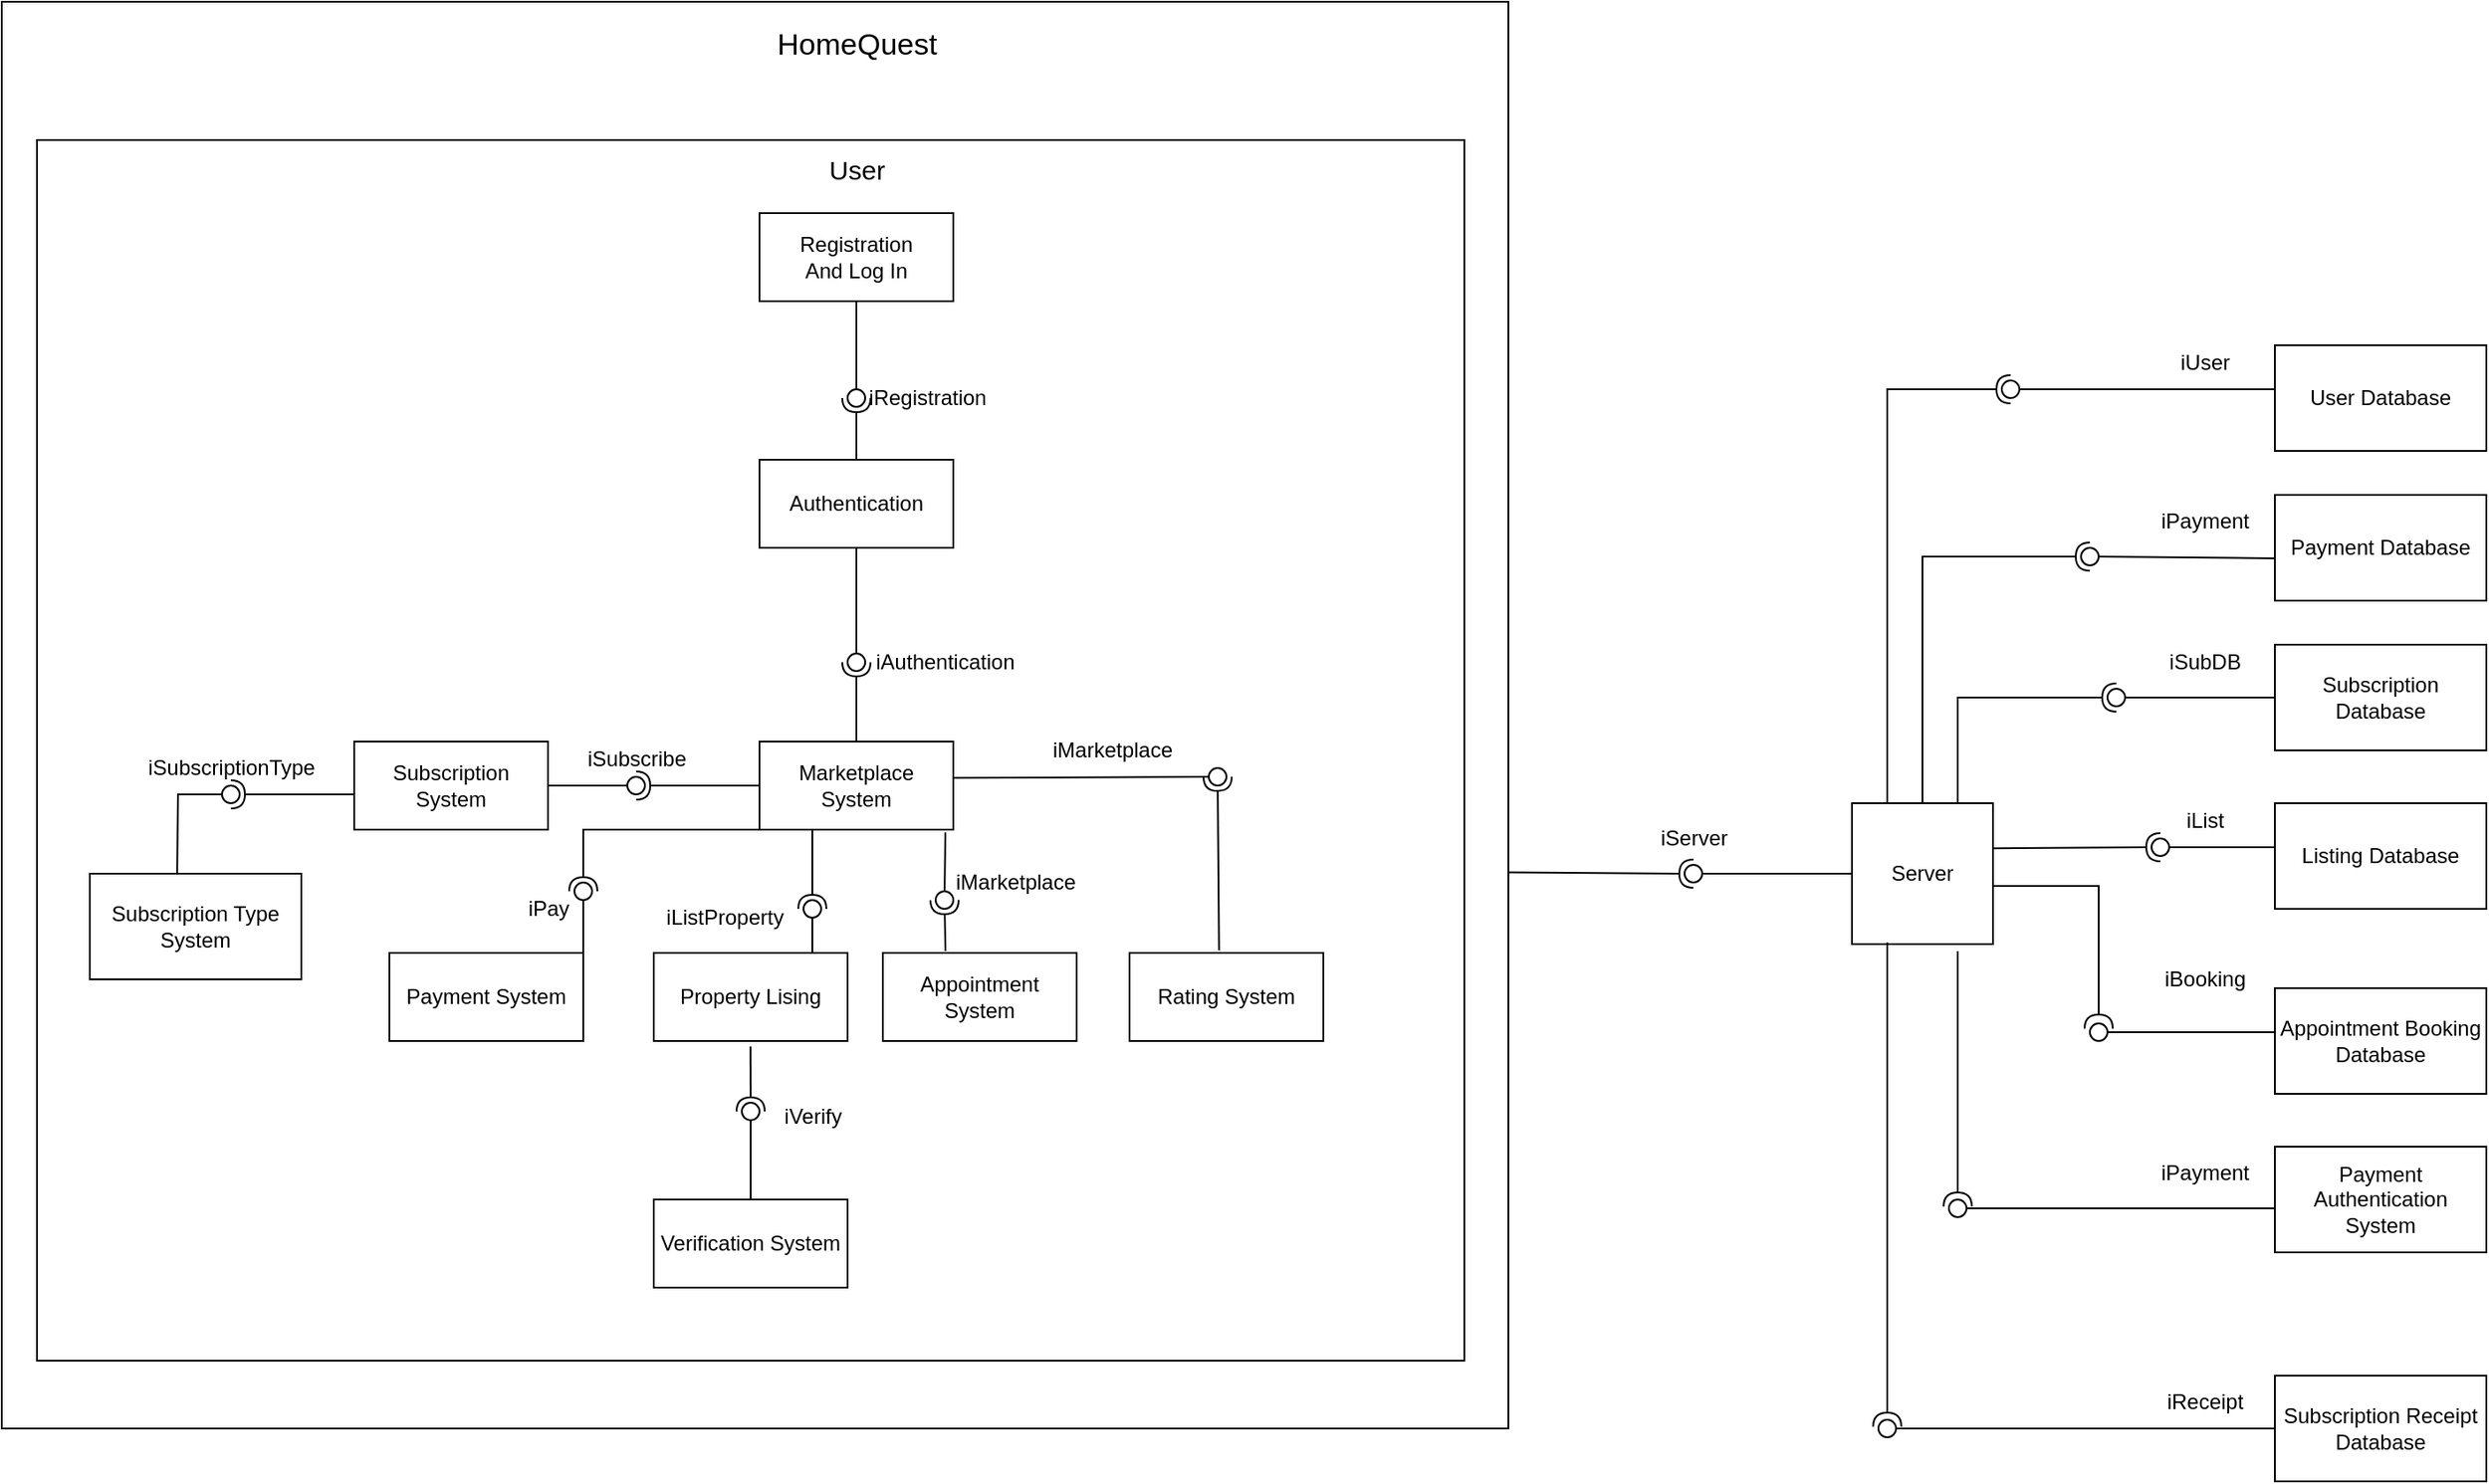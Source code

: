 <mxfile version="26.0.13">
  <diagram name="Page-1" id="56paEiwbnW-zMoiznNki">
    <mxGraphModel dx="1274" dy="1098" grid="0" gridSize="10" guides="1" tooltips="1" connect="1" arrows="1" fold="1" page="0" pageScale="1" pageWidth="827" pageHeight="1169" math="0" shadow="0">
      <root>
        <mxCell id="0" />
        <mxCell id="1" parent="0" />
        <mxCell id="qy9n9Ti7pwFm_AfbWaBd-8" value="Registration&lt;div&gt;And Log In&lt;/div&gt;" style="html=1;whiteSpace=wrap;" parent="1" vertex="1">
          <mxGeometry x="1280" y="220" width="110" height="50" as="geometry" />
        </mxCell>
        <mxCell id="qy9n9Ti7pwFm_AfbWaBd-9" value="Authentication" style="html=1;whiteSpace=wrap;" parent="1" vertex="1">
          <mxGeometry x="1280" y="360" width="110" height="50" as="geometry" />
        </mxCell>
        <mxCell id="qy9n9Ti7pwFm_AfbWaBd-10" value="Verification System" style="html=1;whiteSpace=wrap;" parent="1" vertex="1">
          <mxGeometry x="1220" y="780" width="110" height="50" as="geometry" />
        </mxCell>
        <mxCell id="qy9n9Ti7pwFm_AfbWaBd-11" value="Subscription System" style="html=1;whiteSpace=wrap;" parent="1" vertex="1">
          <mxGeometry x="1050" y="520" width="110" height="50" as="geometry" />
        </mxCell>
        <mxCell id="qy9n9Ti7pwFm_AfbWaBd-12" value="Property Lising" style="html=1;whiteSpace=wrap;" parent="1" vertex="1">
          <mxGeometry x="1220" y="640" width="110" height="50" as="geometry" />
        </mxCell>
        <mxCell id="qy9n9Ti7pwFm_AfbWaBd-14" value="Payment System" style="html=1;whiteSpace=wrap;" parent="1" vertex="1">
          <mxGeometry x="1070" y="640" width="110" height="50" as="geometry" />
        </mxCell>
        <mxCell id="qy9n9Ti7pwFm_AfbWaBd-15" value="Marketplace System" style="html=1;whiteSpace=wrap;" parent="1" vertex="1">
          <mxGeometry x="1280" y="520" width="110" height="50" as="geometry" />
        </mxCell>
        <mxCell id="qy9n9Ti7pwFm_AfbWaBd-16" value="" style="rounded=0;orthogonalLoop=1;jettySize=auto;html=1;endArrow=halfCircle;endFill=0;endSize=6;strokeWidth=1;sketch=0;exitX=0.5;exitY=0;exitDx=0;exitDy=0;" parent="1" source="qy9n9Ti7pwFm_AfbWaBd-9" target="qy9n9Ti7pwFm_AfbWaBd-18" edge="1">
          <mxGeometry relative="1" as="geometry">
            <mxPoint x="1344.75" y="360" as="sourcePoint" />
          </mxGeometry>
        </mxCell>
        <mxCell id="qy9n9Ti7pwFm_AfbWaBd-17" value="" style="rounded=0;orthogonalLoop=1;jettySize=auto;html=1;endArrow=oval;endFill=0;sketch=0;sourcePerimeterSpacing=0;targetPerimeterSpacing=0;endSize=10;exitX=0.5;exitY=1;exitDx=0;exitDy=0;" parent="1" source="qy9n9Ti7pwFm_AfbWaBd-8" target="qy9n9Ti7pwFm_AfbWaBd-18" edge="1">
          <mxGeometry relative="1" as="geometry">
            <mxPoint x="1351" y="270.0" as="sourcePoint" />
          </mxGeometry>
        </mxCell>
        <mxCell id="qy9n9Ti7pwFm_AfbWaBd-18" value="" style="ellipse;whiteSpace=wrap;html=1;align=center;aspect=fixed;fillColor=none;strokeColor=none;resizable=0;perimeter=centerPerimeter;rotatable=0;allowArrows=0;points=[];outlineConnect=1;" parent="1" vertex="1">
          <mxGeometry x="1330" y="320" width="10" height="10" as="geometry" />
        </mxCell>
        <mxCell id="qy9n9Ti7pwFm_AfbWaBd-19" value="iRegistration" style="text;html=1;align=center;verticalAlign=middle;resizable=0;points=[];autosize=1;strokeColor=none;fillColor=none;" parent="1" vertex="1">
          <mxGeometry x="1330" y="310" width="90" height="30" as="geometry" />
        </mxCell>
        <mxCell id="qy9n9Ti7pwFm_AfbWaBd-20" value="" style="rounded=0;orthogonalLoop=1;jettySize=auto;html=1;endArrow=halfCircle;endFill=0;endSize=6;strokeWidth=1;sketch=0;exitX=0.5;exitY=0;exitDx=0;exitDy=0;" parent="1" source="qy9n9Ti7pwFm_AfbWaBd-15" target="qy9n9Ti7pwFm_AfbWaBd-22" edge="1">
          <mxGeometry relative="1" as="geometry">
            <mxPoint x="1355" y="475" as="sourcePoint" />
          </mxGeometry>
        </mxCell>
        <mxCell id="qy9n9Ti7pwFm_AfbWaBd-21" value="" style="rounded=0;orthogonalLoop=1;jettySize=auto;html=1;endArrow=oval;endFill=0;sketch=0;sourcePerimeterSpacing=0;targetPerimeterSpacing=0;endSize=10;exitX=0.5;exitY=1;exitDx=0;exitDy=0;" parent="1" source="qy9n9Ti7pwFm_AfbWaBd-9" target="qy9n9Ti7pwFm_AfbWaBd-22" edge="1">
          <mxGeometry relative="1" as="geometry">
            <mxPoint x="1315" y="475" as="sourcePoint" />
          </mxGeometry>
        </mxCell>
        <mxCell id="qy9n9Ti7pwFm_AfbWaBd-22" value="" style="ellipse;whiteSpace=wrap;html=1;align=center;aspect=fixed;fillColor=none;strokeColor=none;resizable=0;perimeter=centerPerimeter;rotatable=0;allowArrows=0;points=[];outlineConnect=1;" parent="1" vertex="1">
          <mxGeometry x="1330" y="470" width="10" height="10" as="geometry" />
        </mxCell>
        <mxCell id="qy9n9Ti7pwFm_AfbWaBd-23" value="iAuthentication" style="text;html=1;align=center;verticalAlign=middle;resizable=0;points=[];autosize=1;strokeColor=none;fillColor=none;" parent="1" vertex="1">
          <mxGeometry x="1335" y="460" width="100" height="30" as="geometry" />
        </mxCell>
        <mxCell id="qy9n9Ti7pwFm_AfbWaBd-24" value="Rating System" style="html=1;whiteSpace=wrap;" parent="1" vertex="1">
          <mxGeometry x="1490" y="640" width="110" height="50" as="geometry" />
        </mxCell>
        <mxCell id="qy9n9Ti7pwFm_AfbWaBd-25" value="Appointment System" style="html=1;whiteSpace=wrap;" parent="1" vertex="1">
          <mxGeometry x="1350" y="640" width="110" height="50" as="geometry" />
        </mxCell>
        <mxCell id="qy9n9Ti7pwFm_AfbWaBd-30" value="" style="rounded=0;orthogonalLoop=1;jettySize=auto;html=1;endArrow=halfCircle;endFill=0;endSize=6;strokeWidth=1;sketch=0;exitX=0.499;exitY=1.063;exitDx=0;exitDy=0;exitPerimeter=0;" parent="1" source="qy9n9Ti7pwFm_AfbWaBd-12" edge="1">
          <mxGeometry relative="1" as="geometry">
            <mxPoint x="1295" y="755" as="sourcePoint" />
            <mxPoint x="1275" y="730" as="targetPoint" />
          </mxGeometry>
        </mxCell>
        <mxCell id="qy9n9Ti7pwFm_AfbWaBd-31" value="" style="rounded=0;orthogonalLoop=1;jettySize=auto;html=1;endArrow=oval;endFill=0;sketch=0;sourcePerimeterSpacing=0;targetPerimeterSpacing=0;endSize=10;exitX=0.5;exitY=0;exitDx=0;exitDy=0;" parent="1" source="qy9n9Ti7pwFm_AfbWaBd-10" edge="1">
          <mxGeometry relative="1" as="geometry">
            <mxPoint x="1255" y="755" as="sourcePoint" />
            <mxPoint x="1275" y="730" as="targetPoint" />
          </mxGeometry>
        </mxCell>
        <mxCell id="qy9n9Ti7pwFm_AfbWaBd-32" value="" style="ellipse;whiteSpace=wrap;html=1;align=center;aspect=fixed;fillColor=none;strokeColor=none;resizable=0;perimeter=centerPerimeter;rotatable=0;allowArrows=0;points=[];outlineConnect=1;" parent="1" vertex="1">
          <mxGeometry x="1270" y="750" width="10" height="10" as="geometry" />
        </mxCell>
        <mxCell id="qy9n9Ti7pwFm_AfbWaBd-33" value="" style="rounded=0;orthogonalLoop=1;jettySize=auto;html=1;endArrow=halfCircle;endFill=0;endSize=6;strokeWidth=1;sketch=0;exitX=0;exitY=1;exitDx=0;exitDy=0;entryX=0.1;entryY=0.217;entryDx=0;entryDy=0;entryPerimeter=0;" parent="1" source="qy9n9Ti7pwFm_AfbWaBd-15" target="qy9n9Ti7pwFm_AfbWaBd-35" edge="1">
          <mxGeometry relative="1" as="geometry">
            <mxPoint x="1200" y="605" as="sourcePoint" />
            <Array as="points">
              <mxPoint x="1180" y="570" />
            </Array>
          </mxGeometry>
        </mxCell>
        <mxCell id="qy9n9Ti7pwFm_AfbWaBd-34" value="" style="rounded=0;orthogonalLoop=1;jettySize=auto;html=1;endArrow=oval;endFill=0;sketch=0;sourcePerimeterSpacing=0;targetPerimeterSpacing=0;endSize=10;exitX=1;exitY=0;exitDx=0;exitDy=0;" parent="1" source="qy9n9Ti7pwFm_AfbWaBd-14" target="qy9n9Ti7pwFm_AfbWaBd-35" edge="1">
          <mxGeometry relative="1" as="geometry">
            <mxPoint x="1160" y="605" as="sourcePoint" />
          </mxGeometry>
        </mxCell>
        <mxCell id="qy9n9Ti7pwFm_AfbWaBd-35" value="" style="ellipse;whiteSpace=wrap;html=1;align=center;aspect=fixed;fillColor=none;strokeColor=none;resizable=0;perimeter=centerPerimeter;rotatable=0;allowArrows=0;points=[];outlineConnect=1;" parent="1" vertex="1">
          <mxGeometry x="1175" y="600" width="10" height="10" as="geometry" />
        </mxCell>
        <mxCell id="qy9n9Ti7pwFm_AfbWaBd-39" value="" style="rounded=0;orthogonalLoop=1;jettySize=auto;html=1;endArrow=halfCircle;endFill=0;endSize=6;strokeWidth=1;sketch=0;exitX=0;exitY=0.5;exitDx=0;exitDy=0;" parent="1" source="qy9n9Ti7pwFm_AfbWaBd-15" target="qy9n9Ti7pwFm_AfbWaBd-41" edge="1">
          <mxGeometry relative="1" as="geometry">
            <mxPoint x="1230" y="545" as="sourcePoint" />
          </mxGeometry>
        </mxCell>
        <mxCell id="qy9n9Ti7pwFm_AfbWaBd-40" value="" style="rounded=0;orthogonalLoop=1;jettySize=auto;html=1;endArrow=oval;endFill=0;sketch=0;sourcePerimeterSpacing=0;targetPerimeterSpacing=0;endSize=10;exitX=1;exitY=0.5;exitDx=0;exitDy=0;" parent="1" source="qy9n9Ti7pwFm_AfbWaBd-11" target="qy9n9Ti7pwFm_AfbWaBd-41" edge="1">
          <mxGeometry relative="1" as="geometry">
            <mxPoint x="1190" y="545" as="sourcePoint" />
          </mxGeometry>
        </mxCell>
        <mxCell id="qy9n9Ti7pwFm_AfbWaBd-41" value="" style="ellipse;whiteSpace=wrap;html=1;align=center;aspect=fixed;fillColor=none;strokeColor=none;resizable=0;perimeter=centerPerimeter;rotatable=0;allowArrows=0;points=[];outlineConnect=1;" parent="1" vertex="1">
          <mxGeometry x="1205" y="540" width="10" height="10" as="geometry" />
        </mxCell>
        <mxCell id="qy9n9Ti7pwFm_AfbWaBd-42" value="" style="rounded=0;orthogonalLoop=1;jettySize=auto;html=1;endArrow=halfCircle;endFill=0;endSize=6;strokeWidth=1;sketch=0;" parent="1" target="qy9n9Ti7pwFm_AfbWaBd-44" edge="1">
          <mxGeometry relative="1" as="geometry">
            <mxPoint x="1310" y="570" as="sourcePoint" />
          </mxGeometry>
        </mxCell>
        <mxCell id="qy9n9Ti7pwFm_AfbWaBd-43" value="" style="rounded=0;orthogonalLoop=1;jettySize=auto;html=1;endArrow=oval;endFill=0;sketch=0;sourcePerimeterSpacing=0;targetPerimeterSpacing=0;endSize=10;" parent="1" target="qy9n9Ti7pwFm_AfbWaBd-44" edge="1">
          <mxGeometry relative="1" as="geometry">
            <mxPoint x="1310" y="640" as="sourcePoint" />
          </mxGeometry>
        </mxCell>
        <mxCell id="qy9n9Ti7pwFm_AfbWaBd-44" value="" style="ellipse;whiteSpace=wrap;html=1;align=center;aspect=fixed;fillColor=none;strokeColor=none;resizable=0;perimeter=centerPerimeter;rotatable=0;allowArrows=0;points=[];outlineConnect=1;" parent="1" vertex="1">
          <mxGeometry x="1305" y="610" width="10" height="10" as="geometry" />
        </mxCell>
        <mxCell id="qy9n9Ti7pwFm_AfbWaBd-48" value="" style="rounded=0;orthogonalLoop=1;jettySize=auto;html=1;endArrow=halfCircle;endFill=0;endSize=6;strokeWidth=1;sketch=0;exitX=0.323;exitY=-0.021;exitDx=0;exitDy=0;exitPerimeter=0;" parent="1" source="qy9n9Ti7pwFm_AfbWaBd-25" edge="1">
          <mxGeometry relative="1" as="geometry">
            <mxPoint x="1365.01" y="636.7" as="sourcePoint" />
            <mxPoint x="1385.0" y="610" as="targetPoint" />
          </mxGeometry>
        </mxCell>
        <mxCell id="qy9n9Ti7pwFm_AfbWaBd-49" value="" style="rounded=0;orthogonalLoop=1;jettySize=auto;html=1;endArrow=oval;endFill=0;sketch=0;sourcePerimeterSpacing=0;targetPerimeterSpacing=0;endSize=10;exitX=0.959;exitY=1.033;exitDx=0;exitDy=0;exitPerimeter=0;" parent="1" source="qy9n9Ti7pwFm_AfbWaBd-15" target="qy9n9Ti7pwFm_AfbWaBd-50" edge="1">
          <mxGeometry relative="1" as="geometry">
            <mxPoint x="1365" y="610" as="sourcePoint" />
          </mxGeometry>
        </mxCell>
        <mxCell id="qy9n9Ti7pwFm_AfbWaBd-50" value="" style="ellipse;whiteSpace=wrap;html=1;align=center;aspect=fixed;fillColor=none;strokeColor=none;resizable=0;perimeter=centerPerimeter;rotatable=0;allowArrows=0;points=[];outlineConnect=1;" parent="1" vertex="1">
          <mxGeometry x="1380" y="605" width="10" height="10" as="geometry" />
        </mxCell>
        <mxCell id="qy9n9Ti7pwFm_AfbWaBd-51" value="" style="rounded=0;orthogonalLoop=1;jettySize=auto;html=1;endArrow=halfCircle;endFill=0;endSize=6;strokeWidth=1;sketch=0;exitX=0.462;exitY=-0.03;exitDx=0;exitDy=0;exitPerimeter=0;entryX=0.205;entryY=0.371;entryDx=0;entryDy=0;entryPerimeter=0;" parent="1" source="qy9n9Ti7pwFm_AfbWaBd-24" target="qy9n9Ti7pwFm_AfbWaBd-53" edge="1">
          <mxGeometry relative="1" as="geometry">
            <mxPoint x="1535" y="615" as="sourcePoint" />
            <mxPoint x="1541" y="550" as="targetPoint" />
          </mxGeometry>
        </mxCell>
        <mxCell id="qy9n9Ti7pwFm_AfbWaBd-52" value="" style="rounded=0;orthogonalLoop=1;jettySize=auto;html=1;endArrow=oval;endFill=0;sketch=0;sourcePerimeterSpacing=0;targetPerimeterSpacing=0;endSize=10;exitX=0.997;exitY=0.412;exitDx=0;exitDy=0;entryX=0.548;entryY=0.867;entryDx=0;entryDy=0;entryPerimeter=0;exitPerimeter=0;" parent="1" source="qy9n9Ti7pwFm_AfbWaBd-15" target="qy9n9Ti7pwFm_AfbWaBd-53" edge="1">
          <mxGeometry relative="1" as="geometry">
            <mxPoint x="1520" y="540" as="sourcePoint" />
            <mxPoint x="1540" y="550" as="targetPoint" />
          </mxGeometry>
        </mxCell>
        <mxCell id="qy9n9Ti7pwFm_AfbWaBd-53" value="" style="ellipse;whiteSpace=wrap;html=1;align=center;aspect=fixed;fillColor=none;strokeColor=none;resizable=0;perimeter=centerPerimeter;rotatable=0;allowArrows=0;points=[];outlineConnect=1;" parent="1" vertex="1">
          <mxGeometry x="1535" y="535" width="10" height="10" as="geometry" />
        </mxCell>
        <mxCell id="qy9n9Ti7pwFm_AfbWaBd-56" value="HomeQuest" style="text;html=1;align=center;verticalAlign=middle;resizable=0;points=[];autosize=1;strokeColor=none;fillColor=none;fontSize=17;" parent="1" vertex="1">
          <mxGeometry x="1280" y="110" width="110" height="30" as="geometry" />
        </mxCell>
        <mxCell id="qy9n9Ti7pwFm_AfbWaBd-57" value="User" style="text;html=1;align=center;verticalAlign=middle;resizable=0;points=[];autosize=1;strokeColor=none;fillColor=none;fontSize=15;" parent="1" vertex="1">
          <mxGeometry x="1305" y="180" width="60" height="30" as="geometry" />
        </mxCell>
        <mxCell id="qy9n9Ti7pwFm_AfbWaBd-96" style="edgeStyle=orthogonalEdgeStyle;rounded=0;orthogonalLoop=1;jettySize=auto;html=1;exitX=0.5;exitY=0;exitDx=0;exitDy=0;" parent="1" source="qy9n9Ti7pwFm_AfbWaBd-62" edge="1">
          <mxGeometry relative="1" as="geometry">
            <mxPoint x="1939.923" y="555" as="targetPoint" />
          </mxGeometry>
        </mxCell>
        <mxCell id="qy9n9Ti7pwFm_AfbWaBd-62" value="Server" style="whiteSpace=wrap;html=1;aspect=fixed;" parent="1" vertex="1">
          <mxGeometry x="1900" y="555" width="80" height="80" as="geometry" />
        </mxCell>
        <mxCell id="qy9n9Ti7pwFm_AfbWaBd-63" value="User Database" style="rounded=0;whiteSpace=wrap;html=1;" parent="1" vertex="1">
          <mxGeometry x="2140" y="295" width="120" height="60" as="geometry" />
        </mxCell>
        <mxCell id="qy9n9Ti7pwFm_AfbWaBd-64" value="Subscription Database" style="rounded=0;whiteSpace=wrap;html=1;" parent="1" vertex="1">
          <mxGeometry x="2140" y="465" width="120" height="60" as="geometry" />
        </mxCell>
        <mxCell id="qy9n9Ti7pwFm_AfbWaBd-65" value="Appointment Booking Database" style="rounded=0;whiteSpace=wrap;html=1;" parent="1" vertex="1">
          <mxGeometry x="2140" y="660" width="120" height="60" as="geometry" />
        </mxCell>
        <mxCell id="qy9n9Ti7pwFm_AfbWaBd-66" value="Payment Authentication System" style="rounded=0;whiteSpace=wrap;html=1;" parent="1" vertex="1">
          <mxGeometry x="2140" y="750" width="120" height="60" as="geometry" />
        </mxCell>
        <mxCell id="qy9n9Ti7pwFm_AfbWaBd-67" value="Subscription Receipt Database" style="rounded=0;whiteSpace=wrap;html=1;" parent="1" vertex="1">
          <mxGeometry x="2140" y="880" width="120" height="60" as="geometry" />
        </mxCell>
        <mxCell id="qy9n9Ti7pwFm_AfbWaBd-68" value="" style="rounded=0;orthogonalLoop=1;jettySize=auto;html=1;endArrow=halfCircle;endFill=0;endSize=6;strokeWidth=1;sketch=0;exitX=1;exitY=0.551;exitDx=0;exitDy=0;exitPerimeter=0;" parent="1" target="qy9n9Ti7pwFm_AfbWaBd-70" edge="1">
          <mxGeometry relative="1" as="geometry">
            <mxPoint x="1705.0" y="594.265" as="sourcePoint" />
          </mxGeometry>
        </mxCell>
        <mxCell id="qy9n9Ti7pwFm_AfbWaBd-69" value="" style="rounded=0;orthogonalLoop=1;jettySize=auto;html=1;endArrow=oval;endFill=0;sketch=0;sourcePerimeterSpacing=0;targetPerimeterSpacing=0;endSize=10;exitX=0;exitY=0.5;exitDx=0;exitDy=0;" parent="1" source="qy9n9Ti7pwFm_AfbWaBd-62" target="qy9n9Ti7pwFm_AfbWaBd-70" edge="1">
          <mxGeometry relative="1" as="geometry">
            <mxPoint x="1790" y="595" as="sourcePoint" />
          </mxGeometry>
        </mxCell>
        <mxCell id="qy9n9Ti7pwFm_AfbWaBd-70" value="" style="ellipse;whiteSpace=wrap;html=1;align=center;aspect=fixed;fillColor=none;strokeColor=none;resizable=0;perimeter=centerPerimeter;rotatable=0;allowArrows=0;points=[];outlineConnect=1;" parent="1" vertex="1">
          <mxGeometry x="1805" y="590" width="10" height="10" as="geometry" />
        </mxCell>
        <mxCell id="qy9n9Ti7pwFm_AfbWaBd-71" value="iServer" style="text;html=1;align=center;verticalAlign=middle;resizable=0;points=[];autosize=1;strokeColor=none;fillColor=none;" parent="1" vertex="1">
          <mxGeometry x="1780" y="560" width="60" height="30" as="geometry" />
        </mxCell>
        <mxCell id="qy9n9Ti7pwFm_AfbWaBd-77" value="" style="rounded=0;orthogonalLoop=1;jettySize=auto;html=1;endArrow=oval;endFill=0;sketch=0;sourcePerimeterSpacing=0;targetPerimeterSpacing=0;endSize=10;exitX=0;exitY=0.5;exitDx=0;exitDy=0;" parent="1" edge="1">
          <mxGeometry relative="1" as="geometry">
            <mxPoint x="2140" y="320" as="sourcePoint" />
            <mxPoint x="1990" y="320" as="targetPoint" />
          </mxGeometry>
        </mxCell>
        <mxCell id="qy9n9Ti7pwFm_AfbWaBd-78" value="" style="ellipse;whiteSpace=wrap;html=1;align=center;aspect=fixed;fillColor=none;strokeColor=none;resizable=0;perimeter=centerPerimeter;rotatable=0;allowArrows=0;points=[];outlineConnect=1;" parent="1" vertex="1">
          <mxGeometry x="2045" y="320" width="10" height="10" as="geometry" />
        </mxCell>
        <mxCell id="qy9n9Ti7pwFm_AfbWaBd-79" value="iUser" style="text;html=1;align=center;verticalAlign=middle;resizable=0;points=[];autosize=1;strokeColor=none;fillColor=none;" parent="1" vertex="1">
          <mxGeometry x="2075" y="290" width="50" height="30" as="geometry" />
        </mxCell>
        <mxCell id="qy9n9Ti7pwFm_AfbWaBd-81" value="" style="rounded=0;orthogonalLoop=1;jettySize=auto;html=1;endArrow=oval;endFill=0;sketch=0;sourcePerimeterSpacing=0;targetPerimeterSpacing=0;endSize=10;exitX=0;exitY=0.5;exitDx=0;exitDy=0;" parent="1" target="qy9n9Ti7pwFm_AfbWaBd-82" edge="1">
          <mxGeometry relative="1" as="geometry">
            <mxPoint x="2140" y="495" as="sourcePoint" />
          </mxGeometry>
        </mxCell>
        <mxCell id="qy9n9Ti7pwFm_AfbWaBd-82" value="" style="ellipse;whiteSpace=wrap;html=1;align=center;aspect=fixed;fillColor=none;strokeColor=none;resizable=0;perimeter=centerPerimeter;rotatable=0;allowArrows=0;points=[];outlineConnect=1;" parent="1" vertex="1">
          <mxGeometry x="2045" y="490" width="10" height="10" as="geometry" />
        </mxCell>
        <mxCell id="qy9n9Ti7pwFm_AfbWaBd-83" value="iSubDB" style="text;html=1;align=center;verticalAlign=middle;resizable=0;points=[];autosize=1;strokeColor=none;fillColor=none;" parent="1" vertex="1">
          <mxGeometry x="2070" y="460" width="60" height="30" as="geometry" />
        </mxCell>
        <mxCell id="qy9n9Ti7pwFm_AfbWaBd-84" value="" style="rounded=0;orthogonalLoop=1;jettySize=auto;html=1;endArrow=halfCircle;endFill=0;endSize=6;strokeWidth=1;sketch=0;" parent="1" edge="1">
          <mxGeometry relative="1" as="geometry">
            <mxPoint x="1980" y="602" as="sourcePoint" />
            <Array as="points">
              <mxPoint x="2040" y="602" />
              <mxPoint x="2040" y="632" />
            </Array>
            <mxPoint x="2040" y="683" as="targetPoint" />
          </mxGeometry>
        </mxCell>
        <mxCell id="qy9n9Ti7pwFm_AfbWaBd-85" value="" style="rounded=0;orthogonalLoop=1;jettySize=auto;html=1;endArrow=oval;endFill=0;sketch=0;sourcePerimeterSpacing=0;targetPerimeterSpacing=0;endSize=10;exitX=0.005;exitY=0.416;exitDx=0;exitDy=0;exitPerimeter=0;" parent="1" source="qy9n9Ti7pwFm_AfbWaBd-65" target="qy9n9Ti7pwFm_AfbWaBd-86" edge="1">
          <mxGeometry relative="1" as="geometry">
            <mxPoint x="2140" y="630" as="sourcePoint" />
            <mxPoint x="2060" y="690" as="targetPoint" />
          </mxGeometry>
        </mxCell>
        <mxCell id="qy9n9Ti7pwFm_AfbWaBd-86" value="" style="ellipse;whiteSpace=wrap;html=1;align=center;aspect=fixed;fillColor=none;strokeColor=none;resizable=0;perimeter=centerPerimeter;rotatable=0;allowArrows=0;points=[];outlineConnect=1;" parent="1" vertex="1">
          <mxGeometry x="2035" y="680" width="10" height="10" as="geometry" />
        </mxCell>
        <mxCell id="qy9n9Ti7pwFm_AfbWaBd-87" value="iBooking" style="text;html=1;align=center;verticalAlign=middle;resizable=0;points=[];autosize=1;strokeColor=none;fillColor=none;" parent="1" vertex="1">
          <mxGeometry x="2065" y="640" width="70" height="30" as="geometry" />
        </mxCell>
        <mxCell id="qy9n9Ti7pwFm_AfbWaBd-88" value="" style="rounded=0;orthogonalLoop=1;jettySize=auto;html=1;endArrow=halfCircle;endFill=0;endSize=6;strokeWidth=1;sketch=0;exitX=0.75;exitY=1;exitDx=0;exitDy=0;" parent="1" edge="1">
          <mxGeometry relative="1" as="geometry">
            <mxPoint x="1960" y="639" as="sourcePoint" />
            <mxPoint x="1960" y="784" as="targetPoint" />
            <Array as="points" />
          </mxGeometry>
        </mxCell>
        <mxCell id="qy9n9Ti7pwFm_AfbWaBd-89" value="" style="rounded=0;orthogonalLoop=1;jettySize=auto;html=1;endArrow=oval;endFill=0;sketch=0;sourcePerimeterSpacing=0;targetPerimeterSpacing=0;endSize=10;exitX=0;exitY=0.5;exitDx=0;exitDy=0;" parent="1" edge="1">
          <mxGeometry relative="1" as="geometry">
            <mxPoint x="2140" y="785" as="sourcePoint" />
            <mxPoint x="1960" y="785" as="targetPoint" />
          </mxGeometry>
        </mxCell>
        <mxCell id="qy9n9Ti7pwFm_AfbWaBd-90" value="" style="ellipse;whiteSpace=wrap;html=1;align=center;aspect=fixed;fillColor=none;strokeColor=none;resizable=0;perimeter=centerPerimeter;rotatable=0;allowArrows=0;points=[];outlineConnect=1;" parent="1" vertex="1">
          <mxGeometry x="2045" y="780" width="10" height="10" as="geometry" />
        </mxCell>
        <mxCell id="qy9n9Ti7pwFm_AfbWaBd-91" value="iPayment" style="text;html=1;align=center;verticalAlign=middle;resizable=0;points=[];autosize=1;strokeColor=none;fillColor=none;" parent="1" vertex="1">
          <mxGeometry x="2065" y="750" width="70" height="30" as="geometry" />
        </mxCell>
        <mxCell id="qy9n9Ti7pwFm_AfbWaBd-92" value="" style="rounded=0;orthogonalLoop=1;jettySize=auto;html=1;endArrow=halfCircle;endFill=0;endSize=6;strokeWidth=1;sketch=0;exitX=0.25;exitY=1;exitDx=0;exitDy=0;" parent="1" edge="1">
          <mxGeometry relative="1" as="geometry">
            <mxPoint x="1920" y="634" as="sourcePoint" />
            <mxPoint x="1920" y="909" as="targetPoint" />
          </mxGeometry>
        </mxCell>
        <mxCell id="qy9n9Ti7pwFm_AfbWaBd-93" value="" style="rounded=0;orthogonalLoop=1;jettySize=auto;html=1;endArrow=oval;endFill=0;sketch=0;sourcePerimeterSpacing=0;targetPerimeterSpacing=0;endSize=10;exitX=0;exitY=0.5;exitDx=0;exitDy=0;" parent="1" source="qy9n9Ti7pwFm_AfbWaBd-67" edge="1">
          <mxGeometry relative="1" as="geometry">
            <mxPoint x="2140" y="915" as="sourcePoint" />
            <mxPoint x="1920" y="910" as="targetPoint" />
          </mxGeometry>
        </mxCell>
        <mxCell id="qy9n9Ti7pwFm_AfbWaBd-94" value="" style="ellipse;whiteSpace=wrap;html=1;align=center;aspect=fixed;fillColor=none;strokeColor=none;resizable=0;perimeter=centerPerimeter;rotatable=0;allowArrows=0;points=[];outlineConnect=1;" parent="1" vertex="1">
          <mxGeometry x="2045" y="910" width="10" height="10" as="geometry" />
        </mxCell>
        <mxCell id="qy9n9Ti7pwFm_AfbWaBd-95" value="iReceipt" style="text;html=1;align=center;verticalAlign=middle;resizable=0;points=[];autosize=1;strokeColor=none;fillColor=none;" parent="1" vertex="1">
          <mxGeometry x="2065" y="880" width="70" height="30" as="geometry" />
        </mxCell>
        <mxCell id="qy9n9Ti7pwFm_AfbWaBd-97" value="Payment Database" style="rounded=0;whiteSpace=wrap;html=1;" parent="1" vertex="1">
          <mxGeometry x="2140" y="380" width="120" height="60" as="geometry" />
        </mxCell>
        <mxCell id="qy9n9Ti7pwFm_AfbWaBd-98" value="" style="rounded=0;orthogonalLoop=1;jettySize=auto;html=1;endArrow=halfCircle;endFill=0;endSize=6;strokeWidth=1;sketch=0;exitX=0.5;exitY=0;exitDx=0;exitDy=0;" parent="1" source="qy9n9Ti7pwFm_AfbWaBd-62" target="qy9n9Ti7pwFm_AfbWaBd-100" edge="1">
          <mxGeometry relative="1" as="geometry">
            <mxPoint x="2020" y="480.16" as="sourcePoint" />
            <Array as="points">
              <mxPoint x="1940" y="490" />
              <mxPoint x="1940" y="480" />
              <mxPoint x="1940" y="415" />
            </Array>
          </mxGeometry>
        </mxCell>
        <mxCell id="qy9n9Ti7pwFm_AfbWaBd-99" value="" style="rounded=0;orthogonalLoop=1;jettySize=auto;html=1;endArrow=oval;endFill=0;sketch=0;sourcePerimeterSpacing=0;targetPerimeterSpacing=0;endSize=10;exitX=-0.003;exitY=0.599;exitDx=0;exitDy=0;exitPerimeter=0;" parent="1" source="qy9n9Ti7pwFm_AfbWaBd-97" target="qy9n9Ti7pwFm_AfbWaBd-100" edge="1">
          <mxGeometry relative="1" as="geometry">
            <mxPoint x="2015" y="415" as="sourcePoint" />
          </mxGeometry>
        </mxCell>
        <mxCell id="qy9n9Ti7pwFm_AfbWaBd-100" value="" style="ellipse;whiteSpace=wrap;html=1;align=center;aspect=fixed;fillColor=none;strokeColor=none;resizable=0;perimeter=centerPerimeter;rotatable=0;allowArrows=0;points=[];outlineConnect=1;" parent="1" vertex="1">
          <mxGeometry x="2030" y="410" width="10" height="10" as="geometry" />
        </mxCell>
        <mxCell id="qy9n9Ti7pwFm_AfbWaBd-101" value="iPayment" style="text;html=1;align=center;verticalAlign=middle;resizable=0;points=[];autosize=1;strokeColor=none;fillColor=none;" parent="1" vertex="1">
          <mxGeometry x="2065" y="380" width="70" height="30" as="geometry" />
        </mxCell>
        <mxCell id="qy9n9Ti7pwFm_AfbWaBd-103" value="iSubscribe" style="text;html=1;align=center;verticalAlign=middle;resizable=0;points=[];autosize=1;strokeColor=none;fillColor=none;" parent="1" vertex="1">
          <mxGeometry x="1170" y="515" width="80" height="30" as="geometry" />
        </mxCell>
        <mxCell id="qy9n9Ti7pwFm_AfbWaBd-104" value="iMarketplace" style="text;html=1;align=center;verticalAlign=middle;resizable=0;points=[];autosize=1;strokeColor=none;fillColor=none;" parent="1" vertex="1">
          <mxGeometry x="1435" y="510" width="90" height="30" as="geometry" />
        </mxCell>
        <mxCell id="qy9n9Ti7pwFm_AfbWaBd-105" value="iPay" style="text;html=1;align=center;verticalAlign=middle;resizable=0;points=[];autosize=1;strokeColor=none;fillColor=none;" parent="1" vertex="1">
          <mxGeometry x="1135" y="600" width="50" height="30" as="geometry" />
        </mxCell>
        <mxCell id="qy9n9Ti7pwFm_AfbWaBd-106" value="iMarketplace" style="text;html=1;align=center;verticalAlign=middle;resizable=0;points=[];autosize=1;strokeColor=none;fillColor=none;" parent="1" vertex="1">
          <mxGeometry x="1380" y="585" width="90" height="30" as="geometry" />
        </mxCell>
        <mxCell id="qy9n9Ti7pwFm_AfbWaBd-107" value="Subscription Type System" style="rounded=0;whiteSpace=wrap;html=1;" parent="1" vertex="1">
          <mxGeometry x="900" y="595" width="120" height="60" as="geometry" />
        </mxCell>
        <mxCell id="qy9n9Ti7pwFm_AfbWaBd-108" value="" style="rounded=0;orthogonalLoop=1;jettySize=auto;html=1;endArrow=halfCircle;endFill=0;endSize=6;strokeWidth=1;sketch=0;exitX=0;exitY=0.5;exitDx=0;exitDy=0;" parent="1" target="qy9n9Ti7pwFm_AfbWaBd-110" edge="1">
          <mxGeometry relative="1" as="geometry">
            <mxPoint x="1050" y="550" as="sourcePoint" />
          </mxGeometry>
        </mxCell>
        <mxCell id="qy9n9Ti7pwFm_AfbWaBd-109" value="" style="rounded=0;orthogonalLoop=1;jettySize=auto;html=1;endArrow=oval;endFill=0;sketch=0;sourcePerimeterSpacing=0;targetPerimeterSpacing=0;endSize=10;exitX=0.413;exitY=-0.009;exitDx=0;exitDy=0;exitPerimeter=0;" parent="1" source="qy9n9Ti7pwFm_AfbWaBd-107" target="qy9n9Ti7pwFm_AfbWaBd-110" edge="1">
          <mxGeometry relative="1" as="geometry">
            <mxPoint x="930" y="550" as="sourcePoint" />
            <Array as="points">
              <mxPoint x="950" y="550" />
            </Array>
          </mxGeometry>
        </mxCell>
        <mxCell id="qy9n9Ti7pwFm_AfbWaBd-110" value="" style="ellipse;whiteSpace=wrap;html=1;align=center;aspect=fixed;fillColor=none;strokeColor=none;resizable=0;perimeter=centerPerimeter;rotatable=0;allowArrows=0;points=[];outlineConnect=1;" parent="1" vertex="1">
          <mxGeometry x="975" y="545" width="10" height="10" as="geometry" />
        </mxCell>
        <mxCell id="qy9n9Ti7pwFm_AfbWaBd-111" value="iSubscriptionType" style="text;html=1;align=center;verticalAlign=middle;resizable=0;points=[];autosize=1;strokeColor=none;fillColor=none;" parent="1" vertex="1">
          <mxGeometry x="920" y="520" width="120" height="30" as="geometry" />
        </mxCell>
        <mxCell id="qy9n9Ti7pwFm_AfbWaBd-114" value="Listing Database" style="rounded=0;whiteSpace=wrap;html=1;" parent="1" vertex="1">
          <mxGeometry x="2140" y="555" width="120" height="60" as="geometry" />
        </mxCell>
        <mxCell id="qy9n9Ti7pwFm_AfbWaBd-115" value="" style="rounded=0;orthogonalLoop=1;jettySize=auto;html=1;endArrow=halfCircle;endFill=0;endSize=6;strokeWidth=1;sketch=0;exitX=1;exitY=0.32;exitDx=0;exitDy=0;exitPerimeter=0;" parent="1" source="qy9n9Ti7pwFm_AfbWaBd-62" edge="1">
          <mxGeometry relative="1" as="geometry">
            <mxPoint x="2095" y="580" as="sourcePoint" />
            <mxPoint x="2075" y="580" as="targetPoint" />
          </mxGeometry>
        </mxCell>
        <mxCell id="qy9n9Ti7pwFm_AfbWaBd-116" value="" style="rounded=0;orthogonalLoop=1;jettySize=auto;html=1;endArrow=oval;endFill=0;sketch=0;sourcePerimeterSpacing=0;targetPerimeterSpacing=0;endSize=10;" parent="1" edge="1">
          <mxGeometry relative="1" as="geometry">
            <mxPoint x="2140" y="580" as="sourcePoint" />
            <mxPoint x="2075" y="580" as="targetPoint" />
          </mxGeometry>
        </mxCell>
        <mxCell id="qy9n9Ti7pwFm_AfbWaBd-117" value="" style="ellipse;whiteSpace=wrap;html=1;align=center;aspect=fixed;fillColor=none;strokeColor=none;resizable=0;perimeter=centerPerimeter;rotatable=0;allowArrows=0;points=[];outlineConnect=1;" parent="1" vertex="1">
          <mxGeometry x="2115" y="680" width="10" height="10" as="geometry" />
        </mxCell>
        <mxCell id="qy9n9Ti7pwFm_AfbWaBd-118" value="iList" style="text;html=1;align=center;verticalAlign=middle;resizable=0;points=[];autosize=1;strokeColor=none;fillColor=none;" parent="1" vertex="1">
          <mxGeometry x="2080" y="550" width="40" height="30" as="geometry" />
        </mxCell>
        <mxCell id="qy9n9Ti7pwFm_AfbWaBd-119" value="iListProperty" style="text;html=1;align=center;verticalAlign=middle;resizable=0;points=[];autosize=1;strokeColor=none;fillColor=none;" parent="1" vertex="1">
          <mxGeometry x="1215" y="605" width="90" height="30" as="geometry" />
        </mxCell>
        <mxCell id="qy9n9Ti7pwFm_AfbWaBd-120" value="iVerify" style="text;html=1;align=center;verticalAlign=middle;resizable=0;points=[];autosize=1;strokeColor=none;fillColor=none;" parent="1" vertex="1">
          <mxGeometry x="1280" y="718" width="60" height="30" as="geometry" />
        </mxCell>
        <mxCell id="88ZfZkxAEVc7Cc3OyY6--1" value="" style="rounded=0;orthogonalLoop=1;jettySize=auto;html=1;endArrow=halfCircle;endFill=0;endSize=6;strokeWidth=1;sketch=0;" parent="1" edge="1">
          <mxGeometry relative="1" as="geometry">
            <mxPoint x="1920" y="555" as="sourcePoint" />
            <Array as="points">
              <mxPoint x="1920" y="410" />
              <mxPoint x="1920" y="320" />
            </Array>
            <mxPoint x="1990" y="320" as="targetPoint" />
          </mxGeometry>
        </mxCell>
        <mxCell id="88ZfZkxAEVc7Cc3OyY6--3" value="" style="rounded=0;orthogonalLoop=1;jettySize=auto;html=1;endArrow=halfCircle;endFill=0;endSize=6;strokeWidth=1;sketch=0;exitX=0.75;exitY=0;exitDx=0;exitDy=0;entryX=-0.061;entryY=0.559;entryDx=0;entryDy=0;entryPerimeter=0;" parent="1" source="qy9n9Ti7pwFm_AfbWaBd-62" target="qy9n9Ti7pwFm_AfbWaBd-82" edge="1">
          <mxGeometry relative="1" as="geometry">
            <mxPoint x="1960" y="550" as="sourcePoint" />
            <Array as="points">
              <mxPoint x="1960" y="495" />
            </Array>
            <mxPoint x="2040" y="495" as="targetPoint" />
          </mxGeometry>
        </mxCell>
        <mxCell id="88ZfZkxAEVc7Cc3OyY6--6" value="" style="rounded=0;whiteSpace=wrap;html=1;fillColor=none;" parent="1" vertex="1">
          <mxGeometry x="870" y="178.5" width="810" height="693" as="geometry" />
        </mxCell>
        <mxCell id="88ZfZkxAEVc7Cc3OyY6--7" value="" style="rounded=0;whiteSpace=wrap;html=1;fillColor=none;" parent="1" vertex="1">
          <mxGeometry x="850" y="100" width="855" height="810" as="geometry" />
        </mxCell>
      </root>
    </mxGraphModel>
  </diagram>
</mxfile>
